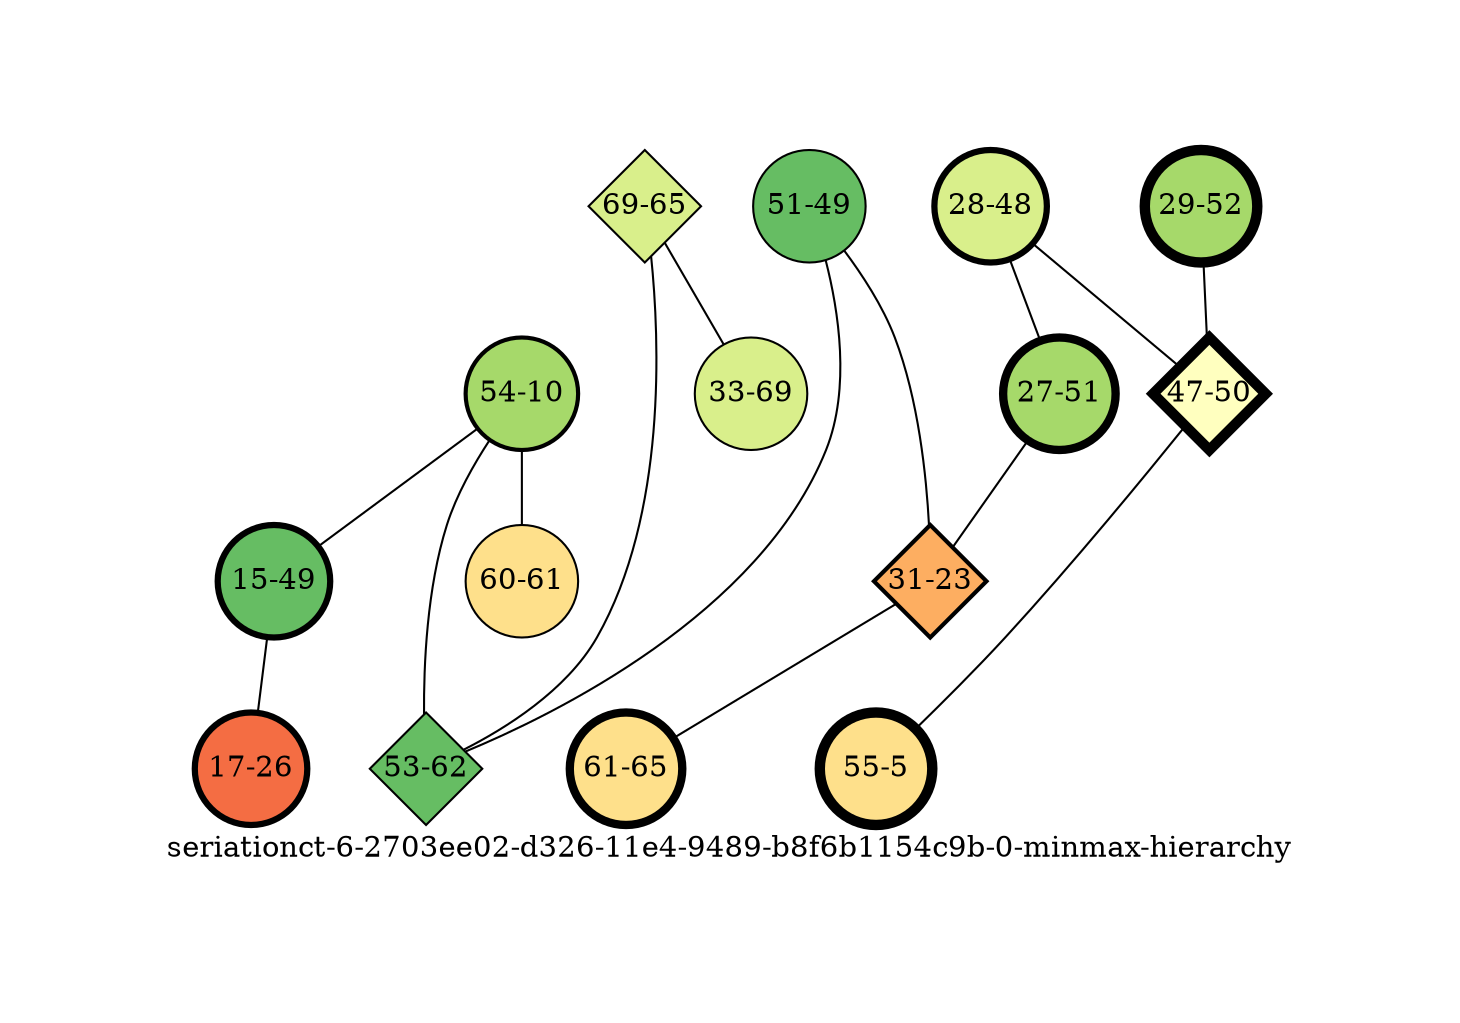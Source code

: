 strict graph "seriationct-6-2703ee02-d326-11e4-9489-b8f6b1154c9b-0-minmax-hierarchy" {
labelloc=b;
ratio=auto;
pad="1.0";
label="seriationct-6-2703ee02-d326-11e4-9489-b8f6b1154c9b-0-minmax-hierarchy";
node [width="0.75", style=filled, fixedsize=true, height="0.75", shape=circle, label=""];
0 [xCoordinate="49.0", appears_in_slice=1, yCoordinate="51.0", level=grandchild, colorscheme=rdylgn11, child_of="assemblage-53-62", short_label="51-49", label="51-49", shape=circle, fillcolor=9, size="581.722253424", parent_node="assemblage-53-62", id=0, penwidth="1.0"];
1 [xCoordinate="10.0", appears_in_slice=2, yCoordinate="54.0", level=grandchild, colorscheme=rdylgn11, child_of="assemblage-17-56", short_label="54-10", label="54-10", shape=circle, fillcolor=8, size="497.170259645", parent_node="assemblage-71-21", id=1, penwidth="2.0"];
2 [xCoordinate="52.0", appears_in_slice=5, yCoordinate="29.0", level=grandchild, colorscheme=rdylgn11, child_of="assemblage-17-56", short_label="29-52", label="29-52", shape=circle, fillcolor=8, size="467.652395559", parent_node="assemblage-61-64", id=9, penwidth="5.0"];
3 [xCoordinate="48.0", appears_in_slice=3, yCoordinate="28.0", level=grandchild, colorscheme=rdylgn11, child_of="assemblage-69-65", short_label="28-48", label="28-48", shape=circle, fillcolor=7, size="1393.83613427", parent_node="assemblage-17-56", id=3, penwidth="3.0"];
4 [xCoordinate="50.0", appears_in_slice=5, yCoordinate="47.0", level=child, colorscheme=rdylgn11, child_of="assemblage-64-65", short_label="47-50", label="47-50", shape=diamond, fillcolor=6, size="467.652395559", parent_node="assemblage-64-65", id=13, penwidth="5.0"];
5 [xCoordinate="49.0", appears_in_slice=3, yCoordinate="15.0", level=grandchild, colorscheme=rdylgn11, child_of="assemblage-53-62", short_label="15-49", label="15-49", shape=circle, fillcolor=9, size="468.916058236", parent_node="assemblage-39-44", id=5, penwidth="3.0"];
6 [xCoordinate="5.0", appears_in_slice=5, yCoordinate="55.0", level=grandchild, colorscheme=rdylgn11, child_of="assemblage-71-21", short_label="55-5", label="55-5", shape=circle, fillcolor=5, size="467.652395559", parent_node="assemblage-66-45", id=6, penwidth="5.0"];
7 [xCoordinate="61.0", appears_in_slice=1, yCoordinate="60.0", level=grandchild, colorscheme=rdylgn11, child_of="assemblage-71-21", short_label="60-61", label="60-61", shape=circle, fillcolor=5, size="84.5519937789", parent_node="assemblage-71-21", id=7, penwidth="1.0"];
8 [xCoordinate="65.0", appears_in_slice=1, yCoordinate="69.0", level=child, colorscheme=rdylgn11, child_of=root, short_label="69-65", label="69-65", shape=diamond, fillcolor=7, size="84.5519937789", parent_node="assemblage-48-41", id=8, penwidth="1.0"];
9 [xCoordinate="62.0", appears_in_slice=1, yCoordinate="53.0", level=child, colorscheme=rdylgn11, child_of=root, short_label="53-62", label="53-62", shape=diamond, fillcolor=9, size="84.5519937789", parent_node="assemblage-48-41", id=2, penwidth="1.0"];
10 [xCoordinate="69.0", appears_in_slice=1, yCoordinate="33.0", level=grandchild, colorscheme=rdylgn11, child_of="assemblage-69-65", short_label="33-69", label="33-69", shape=circle, fillcolor=7, size="84.5519937789", parent_node="assemblage-69-65", id=10, penwidth="1.0"];
11 [xCoordinate="51.0", appears_in_slice=4, yCoordinate="27.0", level=grandchild, colorscheme=rdylgn11, child_of="assemblage-17-56", short_label="27-51", label="27-51", shape=circle, fillcolor=8, size="924.920076036", parent_node="assemblage-16-33", id=11, penwidth="4.0"];
12 [xCoordinate="23.0", appears_in_slice=2, yCoordinate="31.0", level=child, colorscheme=rdylgn11, child_of="assemblage-64-65", short_label="31-23", label="31-23", shape=diamond, fillcolor=4, size="966.086317881", parent_node="assemblage-64-65", id=12, penwidth="2.0"];
13 [xCoordinate="65.0", appears_in_slice=4, yCoordinate="61.0", level=grandchild, colorscheme=rdylgn11, child_of="assemblage-71-21", short_label="61-65", label="61-65", shape=circle, fillcolor=5, size="457.267680477", parent_node="assemblage-59-43", id=4, penwidth="4.0"];
14 [xCoordinate="26.0", appears_in_slice=3, yCoordinate="17.0", level=grandchild, colorscheme=rdylgn11, child_of="assemblage-42-61", short_label="17-26", label="17-26", shape=circle, fillcolor=3, size="468.916058236", parent_node="assemblage-58-31", id=14, penwidth="3.0"];
0 -- 9  [inverseweight="5.05411124264", weight="0.197858723719"];
0 -- 12  [inverseweight="6.3871586959", weight="0.156564138706"];
1 -- 9  [inverseweight="3.3798670566", weight="0.295869625418"];
1 -- 5  [inverseweight="2.290412609", weight="0.436602556269"];
1 -- 7  [inverseweight="0.908263102795", weight="1.10100255853"];
2 -- 4  [inverseweight="6.62846410594", weight="0.1508645116"];
3 -- 11  [inverseweight="10.1017365957", weight="0.0989928801376"];
3 -- 4  [inverseweight="3.50358026961", weight="0.285422317472"];
4 -- 6  [inverseweight="8.55280291547", weight="0.116920734627"];
5 -- 14  [inverseweight="3.95562916135", weight="0.25280428453"];
8 -- 9  [inverseweight="1.50911546475", weight="0.662639820051"];
8 -- 10  [inverseweight="4.93210801363", weight="0.202753061619"];
11 -- 12  [inverseweight="6.73757435547", weight="0.148421367578"];
12 -- 13  [inverseweight="3.70839738931", weight="0.2696582634"];
}

